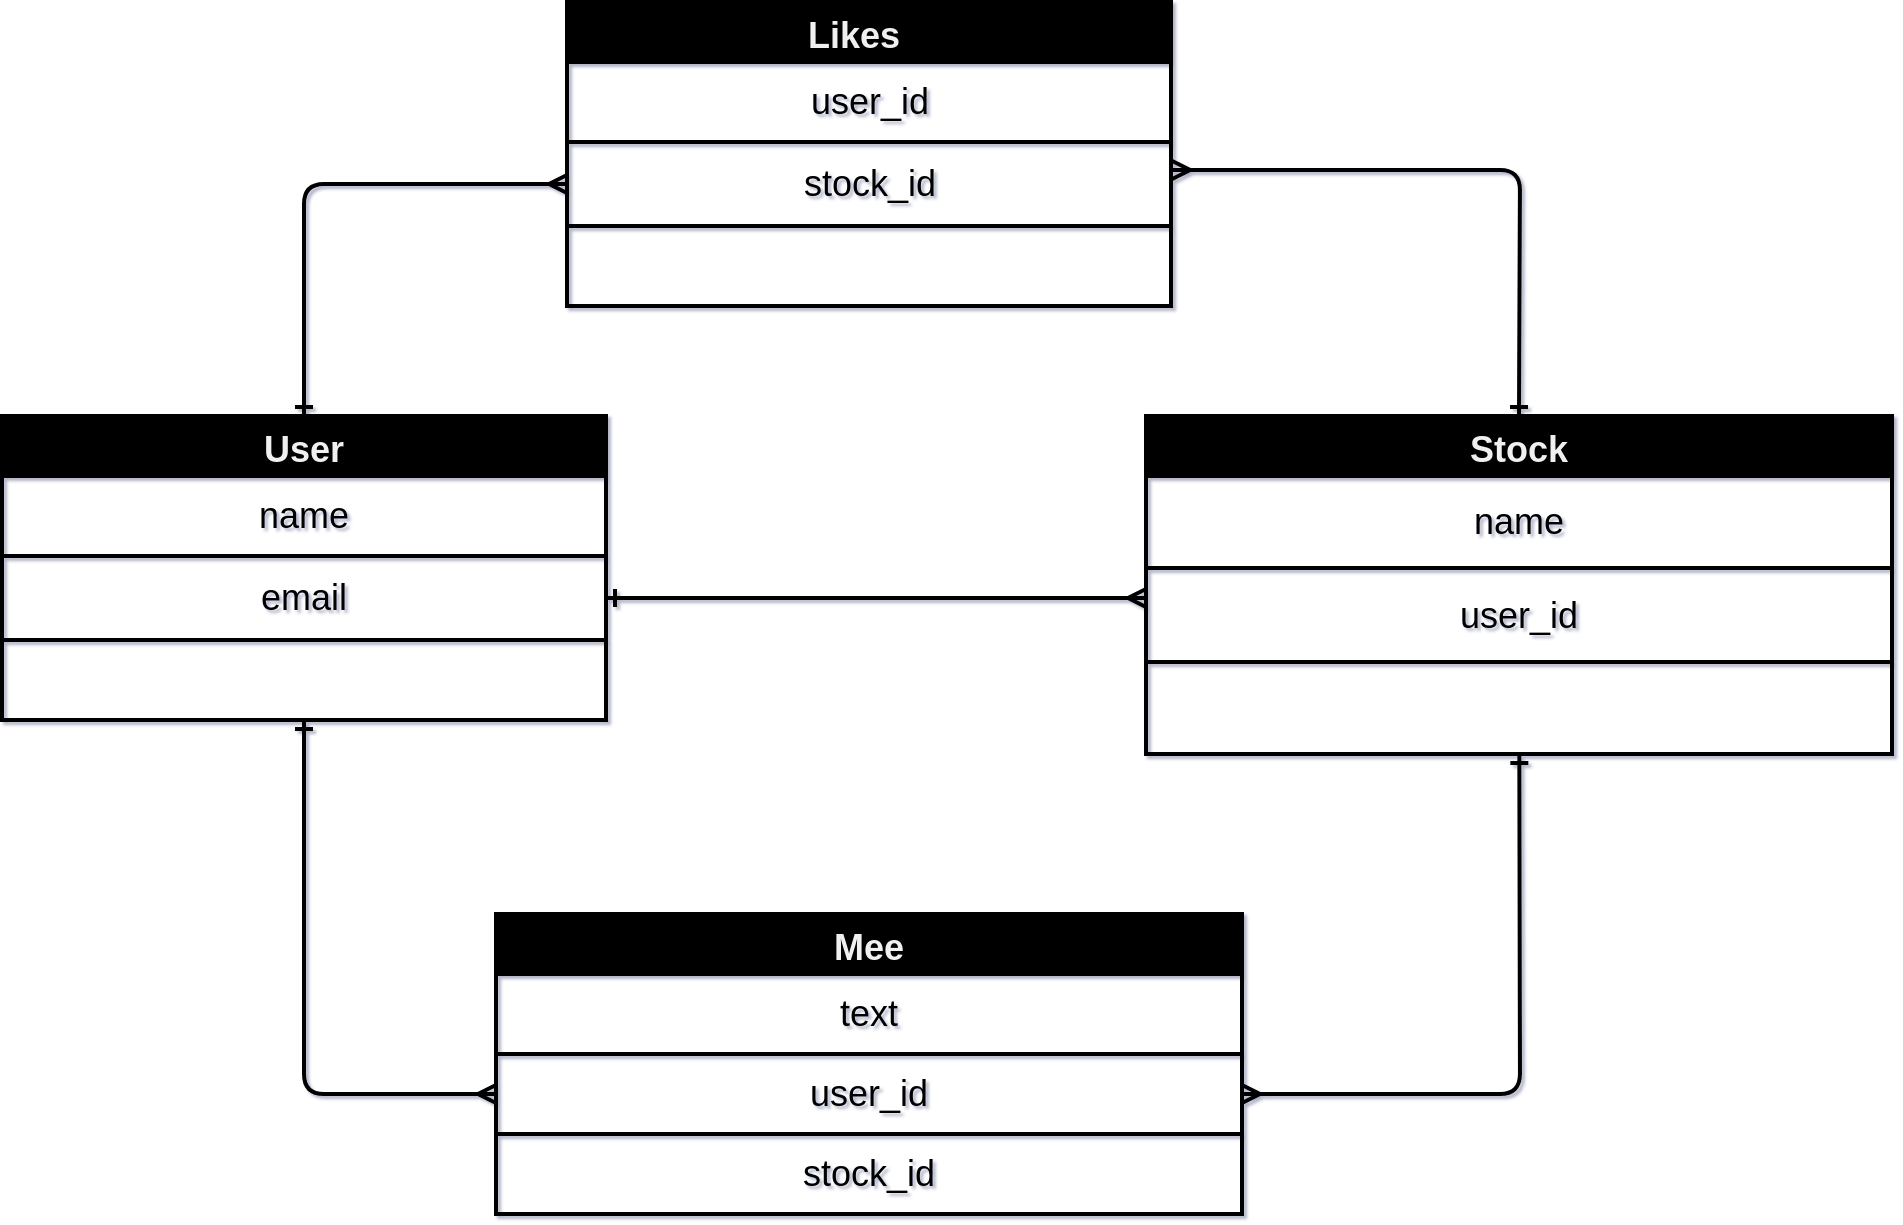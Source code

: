 <mxfile>
    <diagram id="CIO5q90QWOYlBtkPzATM" name="ページ1">
        <mxGraphModel dx="2525" dy="2285" grid="0" gridSize="10" guides="1" tooltips="1" connect="1" arrows="1" fold="1" page="1" pageScale="1" pageWidth="827" pageHeight="1169" background="#ffffff" math="0" shadow="1">
            <root>
                <mxCell id="0"/>
                <mxCell id="1" parent="0"/>
                <mxCell id="60" style="edgeStyle=none;html=1;entryX=0;entryY=0.5;entryDx=0;entryDy=0;fontColor=#000000;endArrow=ERmany;endFill=0;strokeColor=#000000;startArrow=ERone;startFill=0;strokeWidth=2;fontSize=18;" parent="1" source="32" target="55" edge="1">
                    <mxGeometry relative="1" as="geometry">
                        <Array as="points">
                            <mxPoint x="-635" y="-36"/>
                        </Array>
                    </mxGeometry>
                </mxCell>
                <mxCell id="32" value="User" style="shape=table;startSize=30;container=1;collapsible=0;childLayout=tableLayout;fontStyle=1;align=center;pointerEvents=1;strokeColor=#000000;strokeWidth=2;fontSize=18;fillColor=#000000;fontColor=#F0F0F0;" parent="1" vertex="1">
                    <mxGeometry x="-786" y="-375" width="302" height="152" as="geometry"/>
                </mxCell>
                <mxCell id="33" value="" style="shape=partialRectangle;html=1;whiteSpace=wrap;collapsible=0;dropTarget=0;pointerEvents=0;fillColor=none;top=0;left=0;bottom=0;right=0;points=[[0,0.5],[1,0.5]];portConstraint=eastwest;strokeWidth=2;fontSize=18;" parent="32" vertex="1">
                    <mxGeometry y="30" width="302" height="40" as="geometry"/>
                </mxCell>
                <mxCell id="34" value="&lt;font color=&quot;#000000&quot; style=&quot;font-size: 18px&quot;&gt;name&lt;/font&gt;" style="shape=partialRectangle;html=1;whiteSpace=wrap;connectable=0;fillColor=none;top=0;left=0;bottom=0;right=0;overflow=hidden;pointerEvents=1;strokeWidth=2;fontSize=18;" parent="33" vertex="1">
                    <mxGeometry width="302" height="40" as="geometry">
                        <mxRectangle width="302" height="40" as="alternateBounds"/>
                    </mxGeometry>
                </mxCell>
                <mxCell id="37" value="" style="shape=partialRectangle;html=1;whiteSpace=wrap;collapsible=0;dropTarget=0;pointerEvents=0;fillColor=none;top=0;left=0;bottom=0;right=0;points=[[0,0.5],[1,0.5]];portConstraint=eastwest;strokeWidth=2;fontSize=18;" parent="32" vertex="1">
                    <mxGeometry y="70" width="302" height="42" as="geometry"/>
                </mxCell>
                <mxCell id="38" value="&lt;font color=&quot;#000000&quot; style=&quot;font-size: 18px;&quot;&gt;email&lt;/font&gt;" style="shape=partialRectangle;html=1;whiteSpace=wrap;connectable=0;fillColor=none;top=0;left=0;bottom=0;right=0;overflow=hidden;pointerEvents=1;strokeWidth=2;fontSize=18;" parent="37" vertex="1">
                    <mxGeometry width="302" height="42" as="geometry">
                        <mxRectangle width="302" height="42" as="alternateBounds"/>
                    </mxGeometry>
                </mxCell>
                <mxCell id="41" value="" style="shape=partialRectangle;html=1;whiteSpace=wrap;collapsible=0;dropTarget=0;pointerEvents=0;fillColor=none;top=0;left=0;bottom=0;right=0;points=[[0,0.5],[1,0.5]];portConstraint=eastwest;strokeWidth=2;fontSize=18;" parent="32" vertex="1">
                    <mxGeometry y="112" width="302" height="40" as="geometry"/>
                </mxCell>
                <mxCell id="42" value="" style="shape=partialRectangle;html=1;whiteSpace=wrap;connectable=0;fillColor=none;top=0;left=0;bottom=0;right=0;overflow=hidden;pointerEvents=1;strokeWidth=2;fontSize=18;" parent="41" vertex="1">
                    <mxGeometry width="302" height="40" as="geometry">
                        <mxRectangle width="302" height="40" as="alternateBounds"/>
                    </mxGeometry>
                </mxCell>
                <mxCell id="61" style="edgeStyle=none;html=1;entryX=1;entryY=0.5;entryDx=0;entryDy=0;fontColor=#000000;endArrow=ERmany;endFill=0;strokeColor=#000000;startArrow=ERone;startFill=0;strokeWidth=2;fontSize=18;" parent="1" source="45" target="55" edge="1">
                    <mxGeometry relative="1" as="geometry">
                        <Array as="points">
                            <mxPoint x="-27" y="-36"/>
                        </Array>
                    </mxGeometry>
                </mxCell>
                <mxCell id="75" style="edgeStyle=none;html=1;exitX=0.5;exitY=0;exitDx=0;exitDy=0;entryX=1.012;entryY=0.025;entryDx=0;entryDy=0;entryPerimeter=0;fontSize=18;fontColor=#000000;" edge="1" parent="1" source="45">
                    <mxGeometry relative="1" as="geometry"/>
                </mxCell>
                <mxCell id="45" value="Stock" style="shape=table;startSize=30;container=1;collapsible=0;childLayout=tableLayout;fontStyle=1;align=center;pointerEvents=1;strokeColor=#000000;strokeWidth=2;fontSize=18;fillColor=#000000;fontColor=#F0F0F0;" parent="1" vertex="1">
                    <mxGeometry x="-214" y="-375" width="373" height="169" as="geometry"/>
                </mxCell>
                <mxCell id="46" value="" style="shape=partialRectangle;html=1;whiteSpace=wrap;collapsible=0;dropTarget=0;pointerEvents=0;fillColor=none;top=0;left=0;bottom=0;right=0;points=[[0,0.5],[1,0.5]];portConstraint=eastwest;strokeWidth=2;fontSize=18;" parent="45" vertex="1">
                    <mxGeometry y="30" width="373" height="46" as="geometry"/>
                </mxCell>
                <mxCell id="47" value="&lt;font color=&quot;#000000&quot; style=&quot;font-size: 18px;&quot;&gt;name&lt;/font&gt;" style="shape=partialRectangle;html=1;whiteSpace=wrap;connectable=0;fillColor=none;top=0;left=0;bottom=0;right=0;overflow=hidden;pointerEvents=1;strokeWidth=2;fontSize=18;" parent="46" vertex="1">
                    <mxGeometry width="373" height="46" as="geometry">
                        <mxRectangle width="373" height="46" as="alternateBounds"/>
                    </mxGeometry>
                </mxCell>
                <mxCell id="48" value="" style="shape=partialRectangle;html=1;whiteSpace=wrap;collapsible=0;dropTarget=0;pointerEvents=0;fillColor=none;top=0;left=0;bottom=0;right=0;points=[[0,0.5],[1,0.5]];portConstraint=eastwest;strokeWidth=2;fontSize=18;" parent="45" vertex="1">
                    <mxGeometry y="76" width="373" height="47" as="geometry"/>
                </mxCell>
                <mxCell id="49" value="&lt;font color=&quot;#000000&quot; style=&quot;font-size: 18px;&quot;&gt;user_id&lt;/font&gt;" style="shape=partialRectangle;html=1;whiteSpace=wrap;connectable=0;fillColor=none;top=0;left=0;bottom=0;right=0;overflow=hidden;pointerEvents=1;strokeWidth=2;fontSize=18;" parent="48" vertex="1">
                    <mxGeometry width="373" height="47" as="geometry">
                        <mxRectangle width="373" height="47" as="alternateBounds"/>
                    </mxGeometry>
                </mxCell>
                <mxCell id="50" value="" style="shape=partialRectangle;html=1;whiteSpace=wrap;collapsible=0;dropTarget=0;pointerEvents=0;fillColor=none;top=0;left=0;bottom=0;right=0;points=[[0,0.5],[1,0.5]];portConstraint=eastwest;strokeWidth=2;fontSize=18;" parent="45" vertex="1">
                    <mxGeometry y="123" width="373" height="46" as="geometry"/>
                </mxCell>
                <mxCell id="51" value="" style="shape=partialRectangle;html=1;whiteSpace=wrap;connectable=0;fillColor=none;top=0;left=0;bottom=0;right=0;overflow=hidden;pointerEvents=1;strokeWidth=2;fontSize=18;" parent="50" vertex="1">
                    <mxGeometry width="373" height="46" as="geometry">
                        <mxRectangle width="373" height="46" as="alternateBounds"/>
                    </mxGeometry>
                </mxCell>
                <mxCell id="52" value="Mee" style="shape=table;startSize=30;container=1;collapsible=0;childLayout=tableLayout;fontStyle=1;align=center;pointerEvents=1;strokeColor=#000000;strokeWidth=2;fontSize=18;fillColor=#000000;fontColor=#F0F0F0;" parent="1" vertex="1">
                    <mxGeometry x="-539" y="-126" width="373" height="150" as="geometry"/>
                </mxCell>
                <mxCell id="53" value="" style="shape=partialRectangle;html=1;whiteSpace=wrap;collapsible=0;dropTarget=0;pointerEvents=0;fillColor=none;top=0;left=0;bottom=0;right=0;points=[[0,0.5],[1,0.5]];portConstraint=eastwest;strokeWidth=2;fontSize=18;" parent="52" vertex="1">
                    <mxGeometry y="30" width="373" height="40" as="geometry"/>
                </mxCell>
                <mxCell id="54" value="&lt;font color=&quot;#000000&quot; style=&quot;font-size: 18px;&quot;&gt;text&lt;/font&gt;" style="shape=partialRectangle;html=1;whiteSpace=wrap;connectable=0;fillColor=none;top=0;left=0;bottom=0;right=0;overflow=hidden;pointerEvents=1;strokeWidth=2;fontSize=18;" parent="53" vertex="1">
                    <mxGeometry width="373" height="40" as="geometry">
                        <mxRectangle width="373" height="40" as="alternateBounds"/>
                    </mxGeometry>
                </mxCell>
                <mxCell id="55" value="" style="shape=partialRectangle;html=1;whiteSpace=wrap;collapsible=0;dropTarget=0;pointerEvents=0;fillColor=none;top=0;left=0;bottom=0;right=0;points=[[0,0.5],[1,0.5]];portConstraint=eastwest;strokeWidth=2;fontSize=18;" parent="52" vertex="1">
                    <mxGeometry y="70" width="373" height="40" as="geometry"/>
                </mxCell>
                <mxCell id="56" value="&lt;font color=&quot;#000000&quot; style=&quot;font-size: 18px;&quot;&gt;user_id&lt;/font&gt;" style="shape=partialRectangle;html=1;whiteSpace=wrap;connectable=0;fillColor=none;top=0;left=0;bottom=0;right=0;overflow=hidden;pointerEvents=1;strokeWidth=2;fontSize=18;" parent="55" vertex="1">
                    <mxGeometry width="373" height="40" as="geometry">
                        <mxRectangle width="373" height="40" as="alternateBounds"/>
                    </mxGeometry>
                </mxCell>
                <mxCell id="57" value="" style="shape=partialRectangle;html=1;whiteSpace=wrap;collapsible=0;dropTarget=0;pointerEvents=0;fillColor=none;top=0;left=0;bottom=0;right=0;points=[[0,0.5],[1,0.5]];portConstraint=eastwest;strokeWidth=2;fontSize=18;" parent="52" vertex="1">
                    <mxGeometry y="110" width="373" height="40" as="geometry"/>
                </mxCell>
                <mxCell id="58" value="&lt;font color=&quot;#000000&quot; style=&quot;font-size: 18px;&quot;&gt;stock_id&lt;/font&gt;" style="shape=partialRectangle;html=1;whiteSpace=wrap;connectable=0;fillColor=none;top=0;left=0;bottom=0;right=0;overflow=hidden;pointerEvents=1;strokeWidth=2;fontSize=18;" parent="57" vertex="1">
                    <mxGeometry width="373" height="40" as="geometry">
                        <mxRectangle width="373" height="40" as="alternateBounds"/>
                    </mxGeometry>
                </mxCell>
                <mxCell id="59" style="edgeStyle=none;html=1;exitX=1;exitY=0.5;exitDx=0;exitDy=0;entryX=0;entryY=0.319;entryDx=0;entryDy=0;fontColor=#000000;endArrow=ERmany;endFill=0;strokeColor=#000000;entryPerimeter=0;startArrow=ERone;startFill=0;strokeWidth=2;fontSize=18;" parent="1" source="37" target="48" edge="1">
                    <mxGeometry relative="1" as="geometry"/>
                </mxCell>
                <mxCell id="79" value="Likes   " style="shape=table;startSize=30;container=1;collapsible=0;childLayout=tableLayout;fontStyle=1;align=center;pointerEvents=1;strokeColor=#000000;strokeWidth=2;fontSize=18;fillColor=#000000;fontColor=#F0F0F0;" vertex="1" parent="1">
                    <mxGeometry x="-503.5" y="-582" width="302" height="152" as="geometry"/>
                </mxCell>
                <mxCell id="80" value="" style="shape=partialRectangle;html=1;whiteSpace=wrap;collapsible=0;dropTarget=0;pointerEvents=0;fillColor=none;top=0;left=0;bottom=0;right=0;points=[[0,0.5],[1,0.5]];portConstraint=eastwest;strokeWidth=2;fontSize=18;" vertex="1" parent="79">
                    <mxGeometry y="30" width="302" height="40" as="geometry"/>
                </mxCell>
                <mxCell id="81" value="&lt;font color=&quot;#000000&quot; style=&quot;font-size: 18px&quot;&gt;user_id&lt;/font&gt;" style="shape=partialRectangle;html=1;whiteSpace=wrap;connectable=0;fillColor=none;top=0;left=0;bottom=0;right=0;overflow=hidden;pointerEvents=1;strokeWidth=2;fontSize=18;" vertex="1" parent="80">
                    <mxGeometry width="302" height="40" as="geometry">
                        <mxRectangle width="302" height="40" as="alternateBounds"/>
                    </mxGeometry>
                </mxCell>
                <mxCell id="82" value="" style="shape=partialRectangle;html=1;whiteSpace=wrap;collapsible=0;dropTarget=0;pointerEvents=0;fillColor=none;top=0;left=0;bottom=0;right=0;points=[[0,0.5],[1,0.5]];portConstraint=eastwest;strokeWidth=2;fontSize=18;" vertex="1" parent="79">
                    <mxGeometry y="70" width="302" height="42" as="geometry"/>
                </mxCell>
                <mxCell id="83" value="&lt;font color=&quot;#000000&quot; style=&quot;font-size: 18px&quot;&gt;stock_id&lt;/font&gt;" style="shape=partialRectangle;html=1;whiteSpace=wrap;connectable=0;fillColor=none;top=0;left=0;bottom=0;right=0;overflow=hidden;pointerEvents=1;strokeWidth=2;fontSize=18;" vertex="1" parent="82">
                    <mxGeometry width="302" height="42" as="geometry">
                        <mxRectangle width="302" height="42" as="alternateBounds"/>
                    </mxGeometry>
                </mxCell>
                <mxCell id="84" value="" style="shape=partialRectangle;html=1;whiteSpace=wrap;collapsible=0;dropTarget=0;pointerEvents=0;fillColor=none;top=0;left=0;bottom=0;right=0;points=[[0,0.5],[1,0.5]];portConstraint=eastwest;strokeWidth=2;fontSize=18;" vertex="1" parent="79">
                    <mxGeometry y="112" width="302" height="40" as="geometry"/>
                </mxCell>
                <mxCell id="85" value="" style="shape=partialRectangle;html=1;whiteSpace=wrap;connectable=0;fillColor=none;top=0;left=0;bottom=0;right=0;overflow=hidden;pointerEvents=1;strokeWidth=2;fontSize=18;" vertex="1" parent="84">
                    <mxGeometry width="302" height="40" as="geometry">
                        <mxRectangle width="302" height="40" as="alternateBounds"/>
                    </mxGeometry>
                </mxCell>
                <mxCell id="86" style="edgeStyle=none;html=1;entryX=0;entryY=0.5;entryDx=0;entryDy=0;fontColor=#000000;endArrow=ERmany;endFill=0;strokeColor=#000000;startArrow=ERone;startFill=0;strokeWidth=2;fontSize=18;exitX=0.5;exitY=0;exitDx=0;exitDy=0;" edge="1" parent="1" source="32" target="82">
                    <mxGeometry relative="1" as="geometry">
                        <Array as="points">
                            <mxPoint x="-635" y="-491"/>
                        </Array>
                        <mxPoint x="-707" y="-590" as="sourcePoint"/>
                        <mxPoint x="-611" y="-403" as="targetPoint"/>
                    </mxGeometry>
                </mxCell>
                <mxCell id="87" style="edgeStyle=none;html=1;entryX=1.002;entryY=0.333;entryDx=0;entryDy=0;fontColor=#000000;endArrow=ERmany;endFill=0;strokeColor=#000000;startArrow=ERone;startFill=0;strokeWidth=2;fontSize=18;exitX=0.5;exitY=0;exitDx=0;exitDy=0;entryPerimeter=0;" edge="1" parent="1" source="45" target="82">
                    <mxGeometry relative="1" as="geometry">
                        <Array as="points">
                            <mxPoint x="-27" y="-498"/>
                        </Array>
                        <mxPoint x="-177" y="-393" as="sourcePoint"/>
                        <mxPoint x="-45.5" y="-509" as="targetPoint"/>
                    </mxGeometry>
                </mxCell>
            </root>
        </mxGraphModel>
    </diagram>
</mxfile>